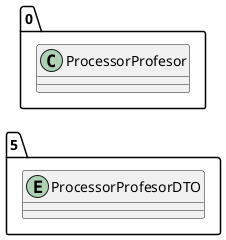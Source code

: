 @startuml 
allow_mixing
left to right direction
package "5"{
entity ProcessorProfesorDTO

}
package "0"{
class ProcessorProfesor
}
@enduml